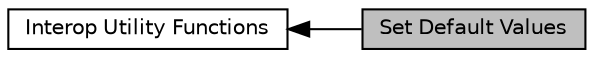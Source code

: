 digraph "Set Default Values"
{
  edge [fontname="Helvetica",fontsize="10",labelfontname="Helvetica",labelfontsize="10"];
  node [fontname="Helvetica",fontsize="10",shape=record];
  rankdir=LR;
  Node1 [label="Interop Utility Functions",height=0.2,width=0.4,color="black", fillcolor="white", style="filled",URL="$group__InteropFunctions.html"];
  Node0 [label="Set Default Values",height=0.2,width=0.4,color="black", fillcolor="grey75", style="filled", fontcolor="black"];
  Node1->Node0 [shape=plaintext, dir="back", style="solid"];
}
